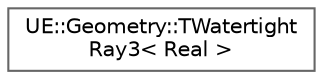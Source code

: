 digraph "Graphical Class Hierarchy"
{
 // INTERACTIVE_SVG=YES
 // LATEX_PDF_SIZE
  bgcolor="transparent";
  edge [fontname=Helvetica,fontsize=10,labelfontname=Helvetica,labelfontsize=10];
  node [fontname=Helvetica,fontsize=10,shape=box,height=0.2,width=0.4];
  rankdir="LR";
  Node0 [id="Node000000",label="UE::Geometry::TWatertight\lRay3\< Real \>",height=0.2,width=0.4,color="grey40", fillcolor="white", style="filled",URL="$d6/d2d/structUE_1_1Geometry_1_1TWatertightRay3.html",tooltip=" "];
}
